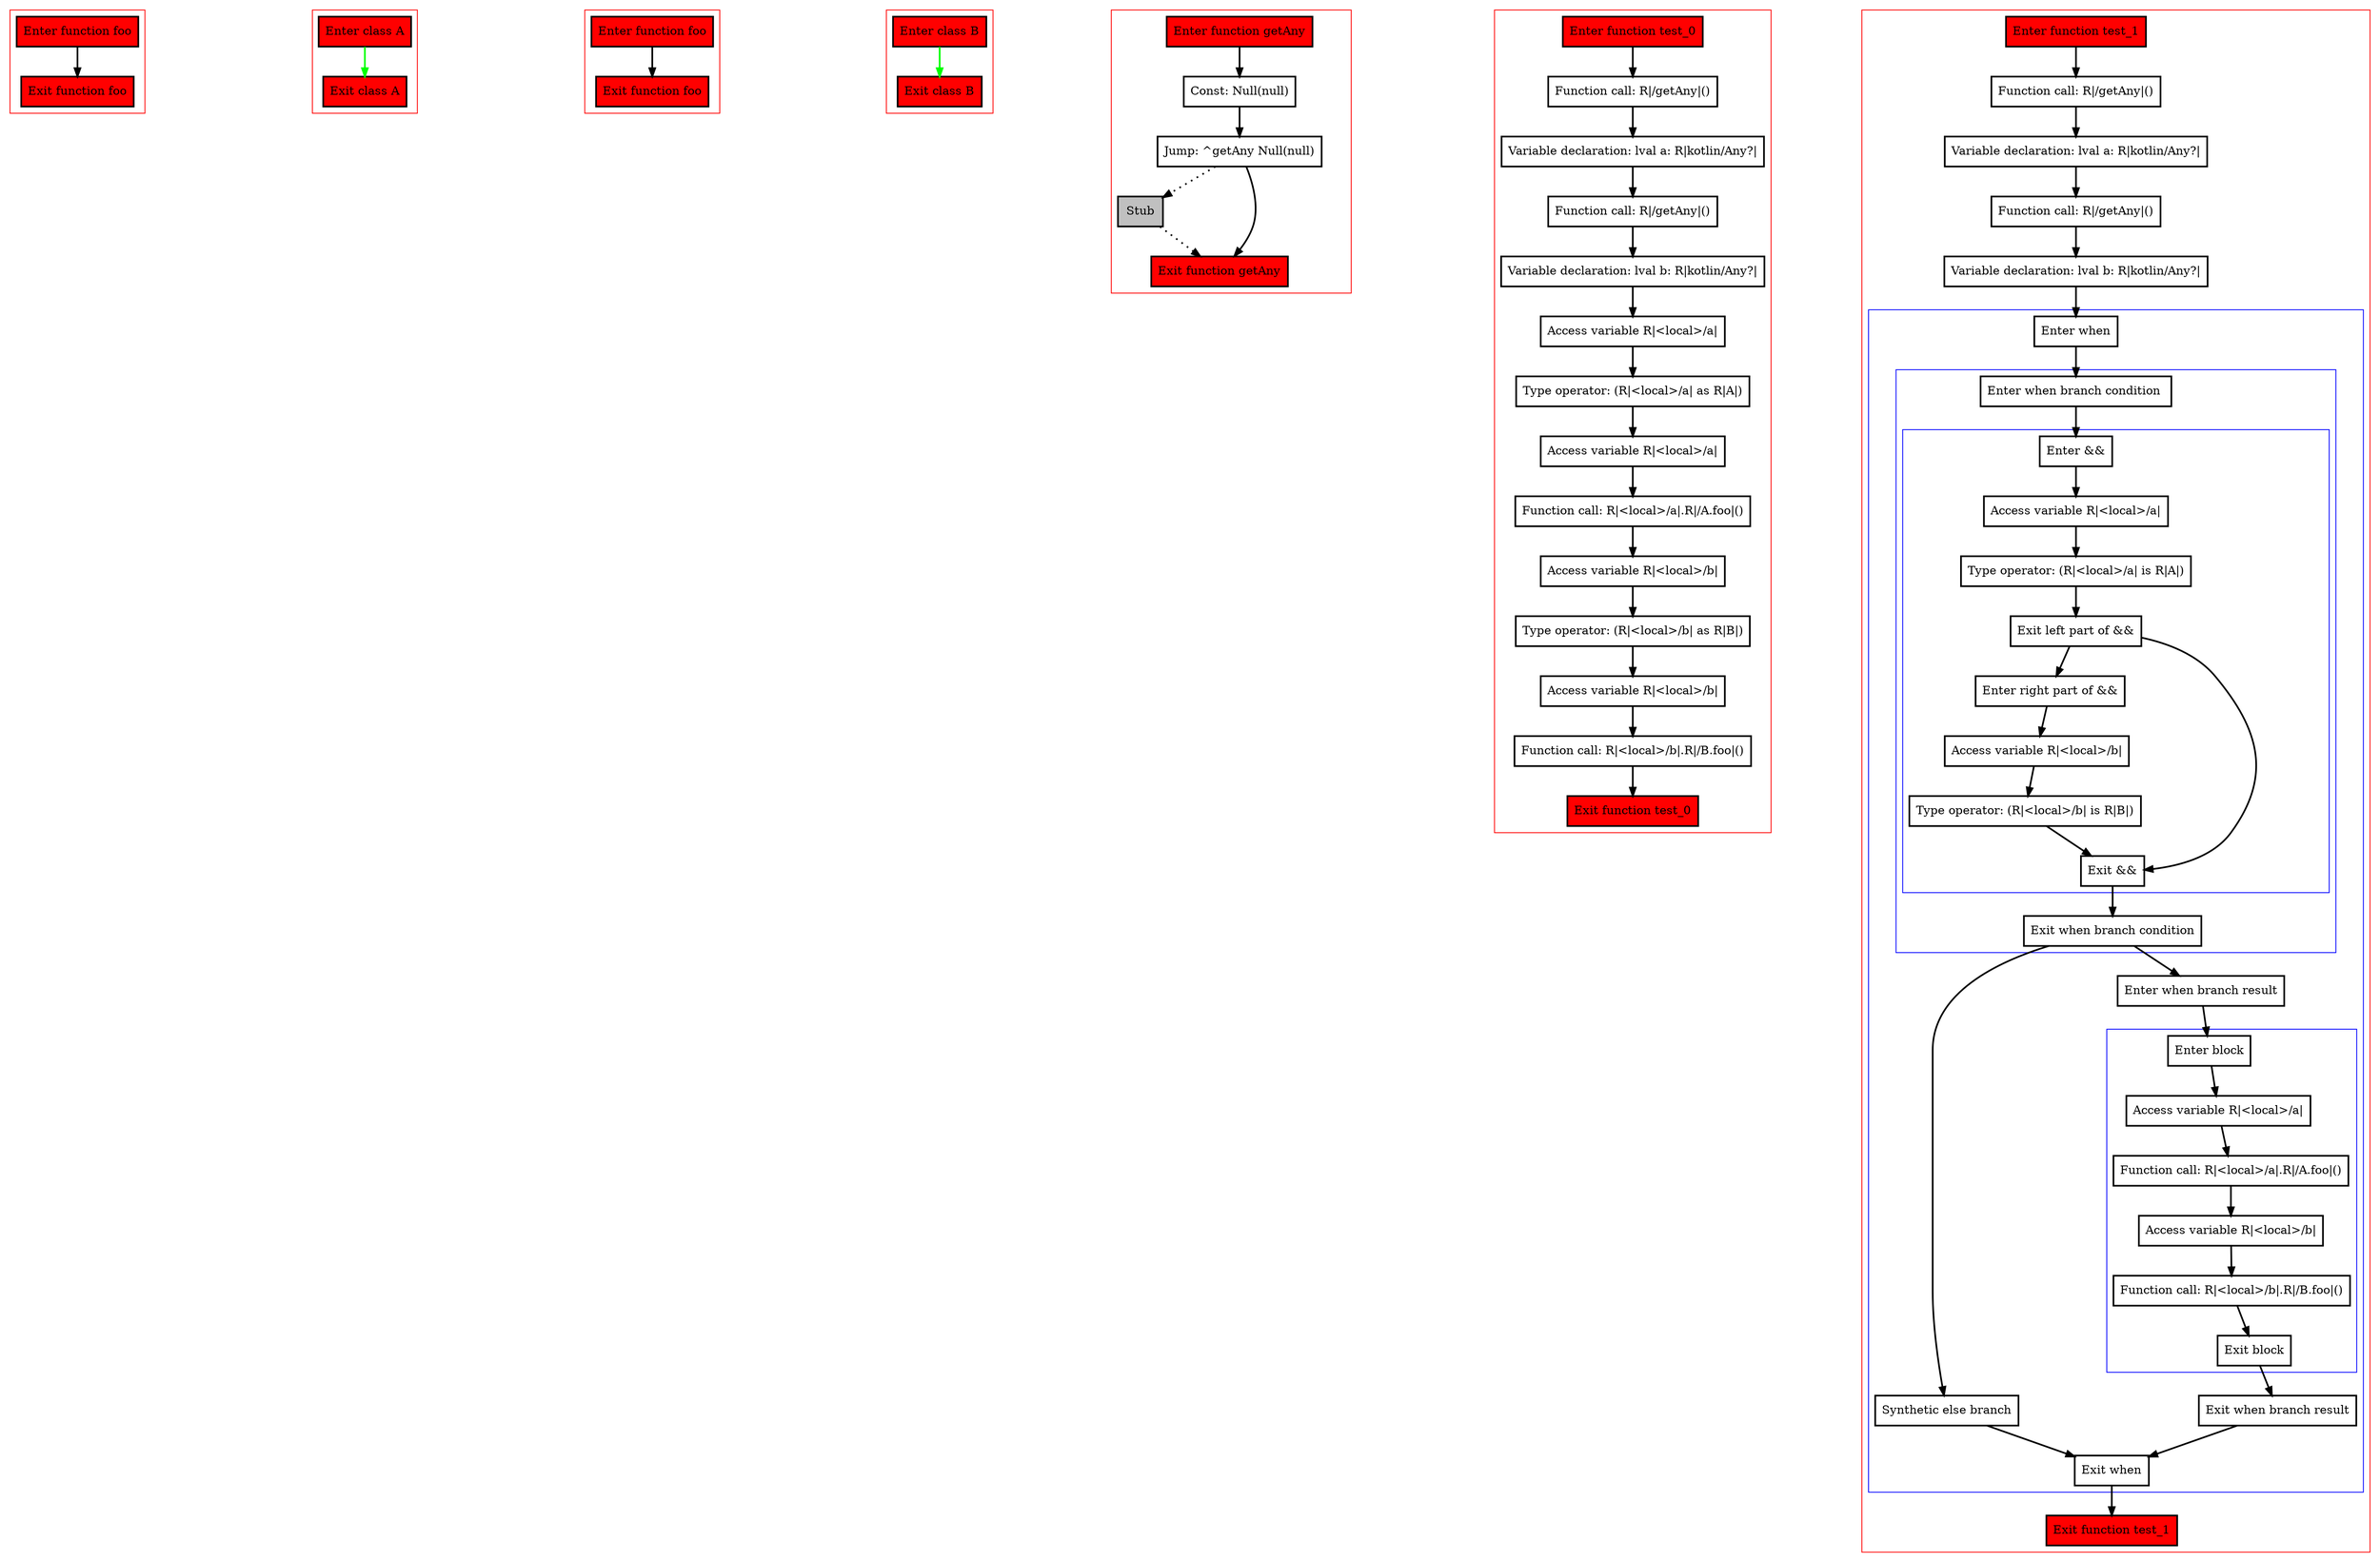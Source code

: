 digraph multipleCasts_kt {
    graph [nodesep=3]
    node [shape=box penwidth=2]
    edge [penwidth=2]

    subgraph cluster_0 {
        color=red
        0 [label="Enter function foo" style="filled" fillcolor=red];
        1 [label="Exit function foo" style="filled" fillcolor=red];
    }

    0 -> {1};

    subgraph cluster_1 {
        color=red
        2 [label="Enter class A" style="filled" fillcolor=red];
        3 [label="Exit class A" style="filled" fillcolor=red];
    }

    2 -> {3} [color=green];

    subgraph cluster_2 {
        color=red
        4 [label="Enter function foo" style="filled" fillcolor=red];
        5 [label="Exit function foo" style="filled" fillcolor=red];
    }

    4 -> {5};

    subgraph cluster_3 {
        color=red
        6 [label="Enter class B" style="filled" fillcolor=red];
        7 [label="Exit class B" style="filled" fillcolor=red];
    }

    6 -> {7} [color=green];

    subgraph cluster_4 {
        color=red
        8 [label="Enter function getAny" style="filled" fillcolor=red];
        9 [label="Const: Null(null)"];
        10 [label="Jump: ^getAny Null(null)"];
        11 [label="Stub" style="filled" fillcolor=gray];
        12 [label="Exit function getAny" style="filled" fillcolor=red];
    }

    8 -> {9};
    9 -> {10};
    10 -> {12};
    10 -> {11} [style=dotted];
    11 -> {12} [style=dotted];

    subgraph cluster_5 {
        color=red
        13 [label="Enter function test_0" style="filled" fillcolor=red];
        14 [label="Function call: R|/getAny|()"];
        15 [label="Variable declaration: lval a: R|kotlin/Any?|"];
        16 [label="Function call: R|/getAny|()"];
        17 [label="Variable declaration: lval b: R|kotlin/Any?|"];
        18 [label="Access variable R|<local>/a|"];
        19 [label="Type operator: (R|<local>/a| as R|A|)"];
        20 [label="Access variable R|<local>/a|"];
        21 [label="Function call: R|<local>/a|.R|/A.foo|()"];
        22 [label="Access variable R|<local>/b|"];
        23 [label="Type operator: (R|<local>/b| as R|B|)"];
        24 [label="Access variable R|<local>/b|"];
        25 [label="Function call: R|<local>/b|.R|/B.foo|()"];
        26 [label="Exit function test_0" style="filled" fillcolor=red];
    }

    13 -> {14};
    14 -> {15};
    15 -> {16};
    16 -> {17};
    17 -> {18};
    18 -> {19};
    19 -> {20};
    20 -> {21};
    21 -> {22};
    22 -> {23};
    23 -> {24};
    24 -> {25};
    25 -> {26};

    subgraph cluster_6 {
        color=red
        27 [label="Enter function test_1" style="filled" fillcolor=red];
        28 [label="Function call: R|/getAny|()"];
        29 [label="Variable declaration: lval a: R|kotlin/Any?|"];
        30 [label="Function call: R|/getAny|()"];
        31 [label="Variable declaration: lval b: R|kotlin/Any?|"];
        subgraph cluster_7 {
            color=blue
            32 [label="Enter when"];
            subgraph cluster_8 {
                color=blue
                33 [label="Enter when branch condition "];
                subgraph cluster_9 {
                    color=blue
                    34 [label="Enter &&"];
                    35 [label="Access variable R|<local>/a|"];
                    36 [label="Type operator: (R|<local>/a| is R|A|)"];
                    37 [label="Exit left part of &&"];
                    38 [label="Enter right part of &&"];
                    39 [label="Access variable R|<local>/b|"];
                    40 [label="Type operator: (R|<local>/b| is R|B|)"];
                    41 [label="Exit &&"];
                }
                42 [label="Exit when branch condition"];
            }
            43 [label="Synthetic else branch"];
            44 [label="Enter when branch result"];
            subgraph cluster_10 {
                color=blue
                45 [label="Enter block"];
                46 [label="Access variable R|<local>/a|"];
                47 [label="Function call: R|<local>/a|.R|/A.foo|()"];
                48 [label="Access variable R|<local>/b|"];
                49 [label="Function call: R|<local>/b|.R|/B.foo|()"];
                50 [label="Exit block"];
            }
            51 [label="Exit when branch result"];
            52 [label="Exit when"];
        }
        53 [label="Exit function test_1" style="filled" fillcolor=red];
    }

    27 -> {28};
    28 -> {29};
    29 -> {30};
    30 -> {31};
    31 -> {32};
    32 -> {33};
    33 -> {34};
    34 -> {35};
    35 -> {36};
    36 -> {37};
    37 -> {41 38};
    38 -> {39};
    39 -> {40};
    40 -> {41};
    41 -> {42};
    42 -> {44 43};
    43 -> {52};
    44 -> {45};
    45 -> {46};
    46 -> {47};
    47 -> {48};
    48 -> {49};
    49 -> {50};
    50 -> {51};
    51 -> {52};
    52 -> {53};

}
